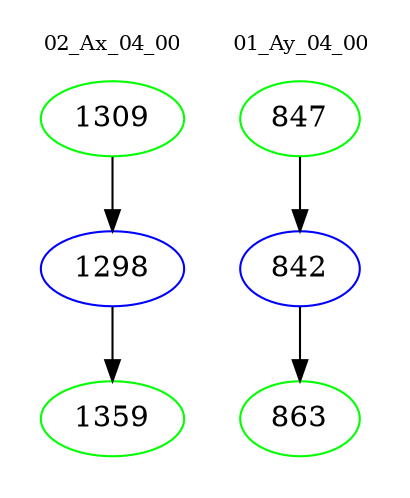 digraph{
subgraph cluster_0 {
color = white
label = "02_Ax_04_00";
fontsize=10;
T0_1309 [label="1309", color="green"]
T0_1309 -> T0_1298 [color="black"]
T0_1298 [label="1298", color="blue"]
T0_1298 -> T0_1359 [color="black"]
T0_1359 [label="1359", color="green"]
}
subgraph cluster_1 {
color = white
label = "01_Ay_04_00";
fontsize=10;
T1_847 [label="847", color="green"]
T1_847 -> T1_842 [color="black"]
T1_842 [label="842", color="blue"]
T1_842 -> T1_863 [color="black"]
T1_863 [label="863", color="green"]
}
}
